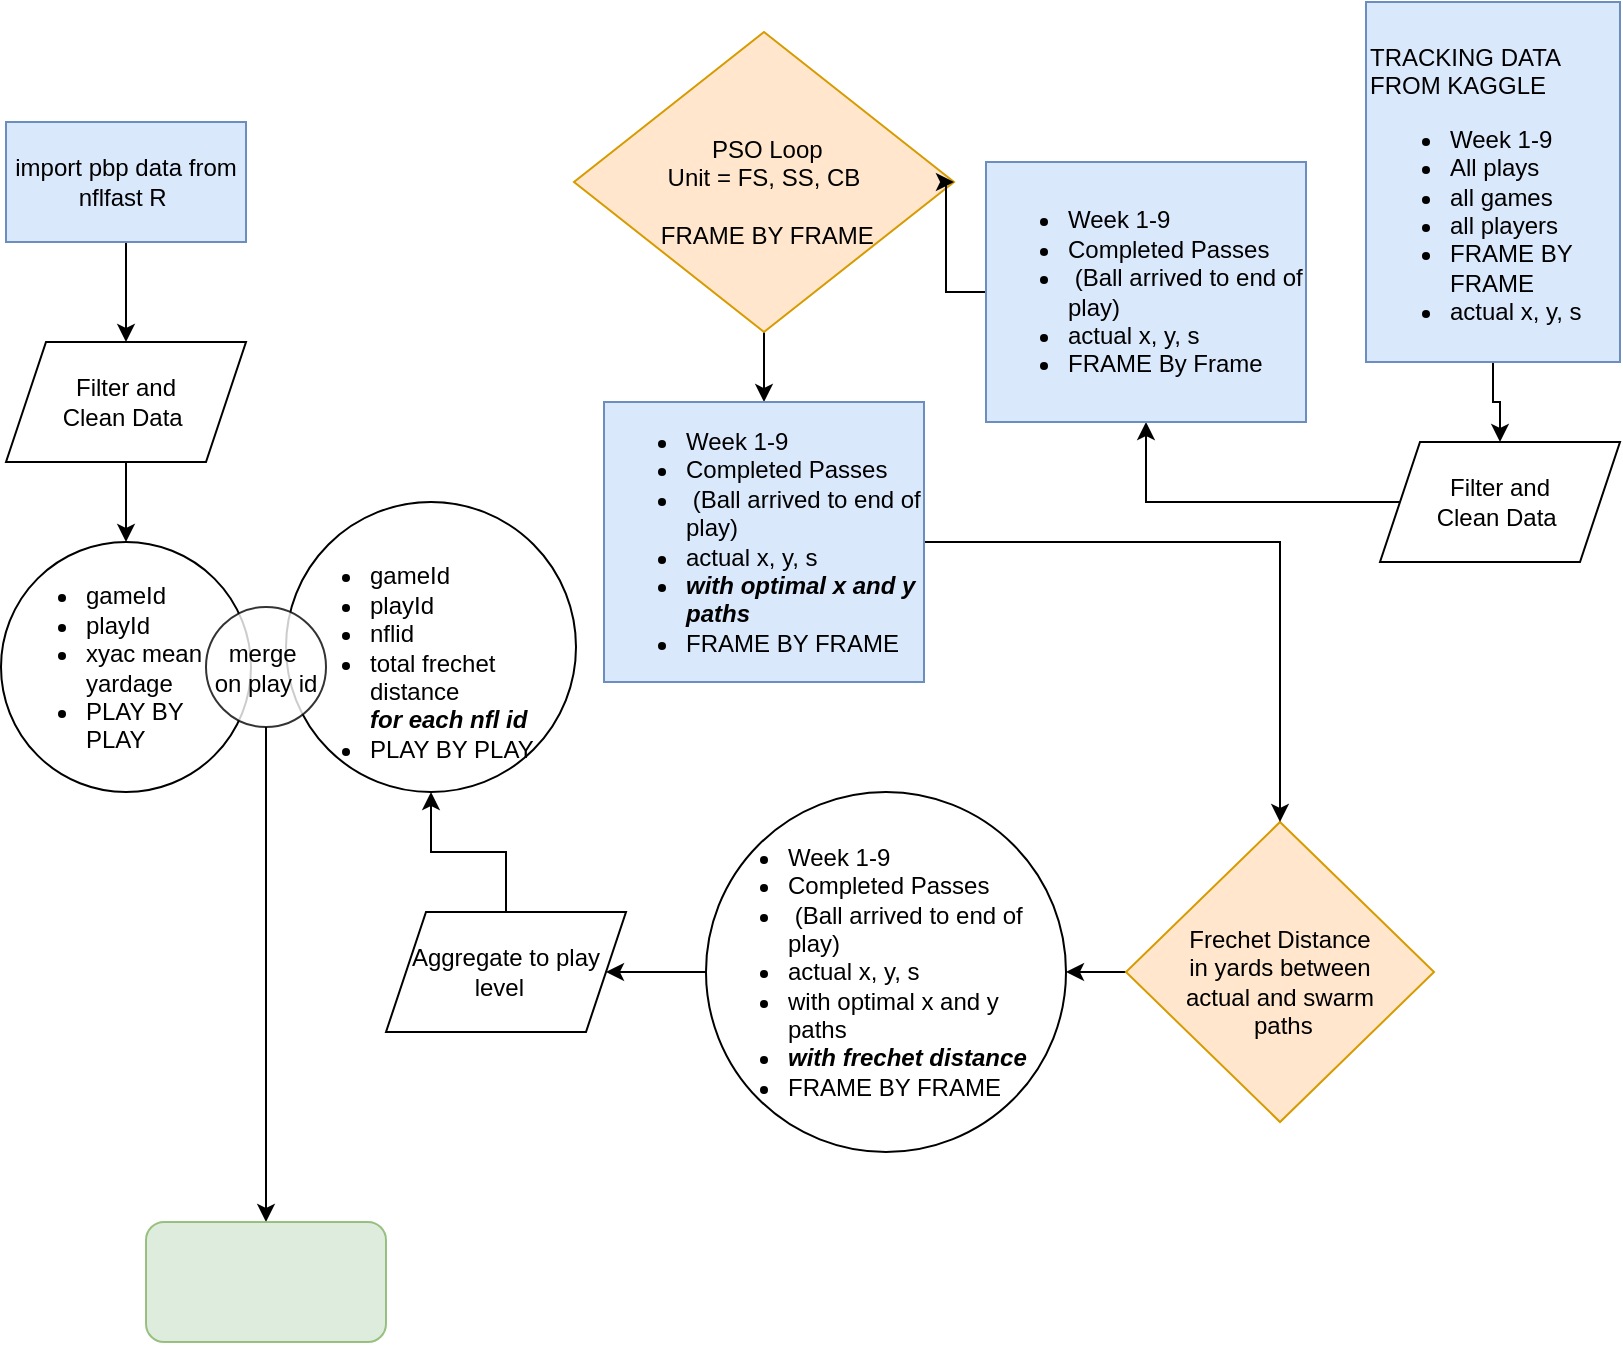 <mxfile version="22.1.16" type="github">
  <diagram id="C5RBs43oDa-KdzZeNtuy" name="Page-1">
    <mxGraphModel dx="701" dy="1955" grid="1" gridSize="10" guides="1" tooltips="1" connect="1" arrows="1" fold="1" page="1" pageScale="1" pageWidth="827" pageHeight="1169" math="0" shadow="0">
      <root>
        <mxCell id="WIyWlLk6GJQsqaUBKTNV-0" />
        <mxCell id="WIyWlLk6GJQsqaUBKTNV-1" parent="WIyWlLk6GJQsqaUBKTNV-0" />
        <mxCell id="5SzXvzlyFdVxs-1gDQvk-27" value="" style="edgeStyle=orthogonalEdgeStyle;rounded=0;orthogonalLoop=1;jettySize=auto;html=1;" edge="1" parent="WIyWlLk6GJQsqaUBKTNV-1" source="WIyWlLk6GJQsqaUBKTNV-6" target="5SzXvzlyFdVxs-1gDQvk-21">
          <mxGeometry relative="1" as="geometry" />
        </mxCell>
        <mxCell id="WIyWlLk6GJQsqaUBKTNV-6" value="&lt;br&gt;&amp;nbsp;PSO Loop&lt;br&gt;Unit = FS, SS, CB&lt;br&gt;&lt;br&gt;&amp;nbsp;FRAME BY FRAME" style="rhombus;whiteSpace=wrap;html=1;shadow=0;fontFamily=Helvetica;fontSize=12;align=center;strokeWidth=1;spacing=6;spacingTop=-4;fillColor=#ffe6cc;strokeColor=#d79b00;" parent="WIyWlLk6GJQsqaUBKTNV-1" vertex="1">
          <mxGeometry x="304" y="5" width="190" height="150" as="geometry" />
        </mxCell>
        <mxCell id="5SzXvzlyFdVxs-1gDQvk-26" value="" style="edgeStyle=orthogonalEdgeStyle;rounded=0;orthogonalLoop=1;jettySize=auto;html=1;" edge="1" parent="WIyWlLk6GJQsqaUBKTNV-1" source="WIyWlLk6GJQsqaUBKTNV-10" target="5SzXvzlyFdVxs-1gDQvk-23">
          <mxGeometry relative="1" as="geometry" />
        </mxCell>
        <mxCell id="WIyWlLk6GJQsqaUBKTNV-10" value="&lt;br&gt;Frechet Distance &lt;br&gt;in yards between &lt;br&gt;actual and swarm&lt;br&gt;&amp;nbsp;paths" style="rhombus;whiteSpace=wrap;html=1;shadow=0;fontFamily=Helvetica;fontSize=12;align=center;strokeWidth=1;spacing=6;spacingTop=-4;fillColor=#ffe6cc;strokeColor=#d79b00;" parent="WIyWlLk6GJQsqaUBKTNV-1" vertex="1">
          <mxGeometry x="580" y="400" width="154" height="150" as="geometry" />
        </mxCell>
        <mxCell id="5SzXvzlyFdVxs-1gDQvk-14" value="" style="edgeStyle=orthogonalEdgeStyle;rounded=0;orthogonalLoop=1;jettySize=auto;html=1;" edge="1" parent="WIyWlLk6GJQsqaUBKTNV-1" source="5SzXvzlyFdVxs-1gDQvk-4" target="5SzXvzlyFdVxs-1gDQvk-13">
          <mxGeometry relative="1" as="geometry" />
        </mxCell>
        <mxCell id="5SzXvzlyFdVxs-1gDQvk-4" value="&lt;br&gt;TRACKING DATA FROM KAGGLE&lt;br&gt;&lt;ul&gt;&lt;li style=&quot;&quot;&gt;Week 1-9&amp;nbsp;&lt;/li&gt;&lt;li style=&quot;&quot;&gt;All plays&amp;nbsp;&lt;/li&gt;&lt;li style=&quot;&quot;&gt;all games&amp;nbsp;&lt;/li&gt;&lt;li style=&quot;&quot;&gt;all players&lt;/li&gt;&lt;li style=&quot;&quot;&gt;FRAME BY FRAME&lt;/li&gt;&lt;li style=&quot;&quot;&gt;actual x, y, s&lt;/li&gt;&lt;/ul&gt;" style="rounded=0;whiteSpace=wrap;html=1;fillColor=#dae8fc;strokeColor=#6c8ebf;align=left;" vertex="1" parent="WIyWlLk6GJQsqaUBKTNV-1">
          <mxGeometry x="700" y="-10" width="127" height="180" as="geometry" />
        </mxCell>
        <mxCell id="5SzXvzlyFdVxs-1gDQvk-28" value="" style="edgeStyle=orthogonalEdgeStyle;rounded=0;orthogonalLoop=1;jettySize=auto;html=1;" edge="1" parent="WIyWlLk6GJQsqaUBKTNV-1" source="5SzXvzlyFdVxs-1gDQvk-13" target="5SzXvzlyFdVxs-1gDQvk-15">
          <mxGeometry relative="1" as="geometry" />
        </mxCell>
        <mxCell id="5SzXvzlyFdVxs-1gDQvk-13" value="Filter and &lt;br&gt;Clean Data&amp;nbsp;" style="shape=parallelogram;perimeter=parallelogramPerimeter;whiteSpace=wrap;html=1;fixedSize=1;rounded=0;" vertex="1" parent="WIyWlLk6GJQsqaUBKTNV-1">
          <mxGeometry x="707" y="210" width="120" height="60" as="geometry" />
        </mxCell>
        <mxCell id="5SzXvzlyFdVxs-1gDQvk-19" value="" style="edgeStyle=orthogonalEdgeStyle;rounded=0;orthogonalLoop=1;jettySize=auto;html=1;" edge="1" parent="WIyWlLk6GJQsqaUBKTNV-1" source="5SzXvzlyFdVxs-1gDQvk-15" target="WIyWlLk6GJQsqaUBKTNV-6">
          <mxGeometry relative="1" as="geometry" />
        </mxCell>
        <mxCell id="5SzXvzlyFdVxs-1gDQvk-15" value="&lt;ul style=&quot;border-color: var(--border-color);&quot;&gt;&lt;li style=&quot;border-color: var(--border-color); text-align: left;&quot;&gt;Week 1-9&lt;/li&gt;&lt;li style=&quot;border-color: var(--border-color); text-align: left;&quot;&gt;Completed Passes&lt;/li&gt;&lt;li style=&quot;border-color: var(--border-color); text-align: left;&quot;&gt;&amp;nbsp;(Ball arrived to end of play)&lt;/li&gt;&lt;li style=&quot;border-color: var(--border-color); text-align: left;&quot;&gt;actual x, y, s&lt;/li&gt;&lt;li style=&quot;border-color: var(--border-color); text-align: left;&quot;&gt;FRAME By Frame&lt;/li&gt;&lt;/ul&gt;" style="rounded=0;whiteSpace=wrap;html=1;fillColor=#dae8fc;strokeColor=#6c8ebf;" vertex="1" parent="WIyWlLk6GJQsqaUBKTNV-1">
          <mxGeometry x="510" y="70" width="160" height="130" as="geometry" />
        </mxCell>
        <mxCell id="5SzXvzlyFdVxs-1gDQvk-24" value="" style="edgeStyle=orthogonalEdgeStyle;rounded=0;orthogonalLoop=1;jettySize=auto;html=1;" edge="1" parent="WIyWlLk6GJQsqaUBKTNV-1" source="5SzXvzlyFdVxs-1gDQvk-21" target="WIyWlLk6GJQsqaUBKTNV-10">
          <mxGeometry relative="1" as="geometry" />
        </mxCell>
        <mxCell id="5SzXvzlyFdVxs-1gDQvk-21" value="&lt;ul style=&quot;border-color: var(--border-color);&quot;&gt;&lt;li style=&quot;border-color: var(--border-color); text-align: left;&quot;&gt;Week 1-9&lt;/li&gt;&lt;li style=&quot;border-color: var(--border-color); text-align: left;&quot;&gt;Completed Passes&lt;/li&gt;&lt;li style=&quot;border-color: var(--border-color); text-align: left;&quot;&gt;&amp;nbsp;(Ball arrived to end of play)&lt;/li&gt;&lt;li style=&quot;border-color: var(--border-color); text-align: left;&quot;&gt;actual x, y, s&lt;/li&gt;&lt;li style=&quot;border-color: var(--border-color); text-align: left;&quot;&gt;&lt;b style=&quot;border-color: var(--border-color); background-color: initial;&quot;&gt;&lt;i style=&quot;border-color: var(--border-color);&quot;&gt;with optimal x and y paths&lt;/i&gt;&lt;/b&gt;&lt;/li&gt;&lt;li style=&quot;border-color: var(--border-color); text-align: left;&quot;&gt;FRAME BY FRAME&lt;/li&gt;&lt;/ul&gt;" style="rounded=0;whiteSpace=wrap;html=1;fillColor=#dae8fc;strokeColor=#6c8ebf;" vertex="1" parent="WIyWlLk6GJQsqaUBKTNV-1">
          <mxGeometry x="319" y="190" width="160" height="140" as="geometry" />
        </mxCell>
        <mxCell id="5SzXvzlyFdVxs-1gDQvk-38" value="" style="edgeStyle=orthogonalEdgeStyle;rounded=0;orthogonalLoop=1;jettySize=auto;html=1;" edge="1" parent="WIyWlLk6GJQsqaUBKTNV-1" source="5SzXvzlyFdVxs-1gDQvk-23" target="5SzXvzlyFdVxs-1gDQvk-37">
          <mxGeometry relative="1" as="geometry" />
        </mxCell>
        <mxCell id="5SzXvzlyFdVxs-1gDQvk-23" value="&lt;ul&gt;&lt;li style=&quot;text-align: left;&quot;&gt;Week 1-9&lt;/li&gt;&lt;li style=&quot;text-align: left;&quot;&gt;Completed Passes&lt;/li&gt;&lt;li style=&quot;text-align: left;&quot;&gt;&amp;nbsp;(Ball arrived to end of play)&lt;/li&gt;&lt;li style=&quot;border-color: var(--border-color); text-align: left;&quot;&gt;actual x, y, s&lt;/li&gt;&lt;li style=&quot;text-align: left;&quot;&gt;&lt;span style=&quot;background-color: initial; border-color: var(--border-color);&quot;&gt;&lt;span style=&quot;border-color: var(--border-color);&quot;&gt;with optimal x and y paths&lt;/span&gt;&lt;/span&gt;&lt;br&gt;&lt;/li&gt;&lt;li style=&quot;text-align: left;&quot;&gt;&lt;b style=&quot;border-color: var(--border-color);&quot;&gt;&lt;i style=&quot;border-color: var(--border-color);&quot;&gt;with frechet distance&amp;nbsp;&lt;/i&gt;&lt;/b&gt;&lt;/li&gt;&lt;li style=&quot;text-align: left;&quot;&gt;&lt;span style=&quot;background-color: initial;&quot;&gt;FRAME BY FRAME&lt;/span&gt;&lt;br&gt;&lt;/li&gt;&lt;/ul&gt;" style="ellipse;whiteSpace=wrap;html=1;aspect=fixed;" vertex="1" parent="WIyWlLk6GJQsqaUBKTNV-1">
          <mxGeometry x="370" y="385" width="180" height="180" as="geometry" />
        </mxCell>
        <mxCell id="5SzXvzlyFdVxs-1gDQvk-36" value="" style="edgeStyle=orthogonalEdgeStyle;rounded=0;orthogonalLoop=1;jettySize=auto;html=1;" edge="1" parent="WIyWlLk6GJQsqaUBKTNV-1" source="5SzXvzlyFdVxs-1gDQvk-30" target="5SzXvzlyFdVxs-1gDQvk-31">
          <mxGeometry relative="1" as="geometry" />
        </mxCell>
        <mxCell id="5SzXvzlyFdVxs-1gDQvk-30" value="Filter and &lt;br&gt;Clean Data&amp;nbsp;" style="shape=parallelogram;perimeter=parallelogramPerimeter;whiteSpace=wrap;html=1;fixedSize=1;rounded=0;" vertex="1" parent="WIyWlLk6GJQsqaUBKTNV-1">
          <mxGeometry x="20" y="160" width="120" height="60" as="geometry" />
        </mxCell>
        <mxCell id="5SzXvzlyFdVxs-1gDQvk-31" value="&lt;ul&gt;&lt;li&gt;gameId&lt;/li&gt;&lt;li&gt;playId&lt;/li&gt;&lt;li&gt;xyac mean yardage&lt;/li&gt;&lt;li&gt;PLAY BY PLAY&amp;nbsp;&lt;/li&gt;&lt;/ul&gt;" style="ellipse;whiteSpace=wrap;html=1;aspect=fixed;align=left;" vertex="1" parent="WIyWlLk6GJQsqaUBKTNV-1">
          <mxGeometry x="17.5" y="260" width="125" height="125" as="geometry" />
        </mxCell>
        <mxCell id="5SzXvzlyFdVxs-1gDQvk-35" value="" style="edgeStyle=orthogonalEdgeStyle;rounded=0;orthogonalLoop=1;jettySize=auto;html=1;" edge="1" parent="WIyWlLk6GJQsqaUBKTNV-1" source="5SzXvzlyFdVxs-1gDQvk-33" target="5SzXvzlyFdVxs-1gDQvk-30">
          <mxGeometry relative="1" as="geometry" />
        </mxCell>
        <mxCell id="5SzXvzlyFdVxs-1gDQvk-33" value="import pbp data from nflfast R&amp;nbsp;" style="rounded=0;whiteSpace=wrap;html=1;fillColor=#dae8fc;strokeColor=#6c8ebf;" vertex="1" parent="WIyWlLk6GJQsqaUBKTNV-1">
          <mxGeometry x="20" y="50" width="120" height="60" as="geometry" />
        </mxCell>
        <mxCell id="5SzXvzlyFdVxs-1gDQvk-40" value="" style="edgeStyle=orthogonalEdgeStyle;rounded=0;orthogonalLoop=1;jettySize=auto;html=1;" edge="1" parent="WIyWlLk6GJQsqaUBKTNV-1" source="5SzXvzlyFdVxs-1gDQvk-37" target="5SzXvzlyFdVxs-1gDQvk-39">
          <mxGeometry relative="1" as="geometry" />
        </mxCell>
        <mxCell id="5SzXvzlyFdVxs-1gDQvk-37" value="Aggregate to play level&amp;nbsp;&amp;nbsp;" style="shape=parallelogram;perimeter=parallelogramPerimeter;whiteSpace=wrap;html=1;fixedSize=1;rounded=0;" vertex="1" parent="WIyWlLk6GJQsqaUBKTNV-1">
          <mxGeometry x="210" y="445" width="120" height="60" as="geometry" />
        </mxCell>
        <mxCell id="5SzXvzlyFdVxs-1gDQvk-39" value="&lt;div&gt;&lt;br&gt;&lt;/div&gt;&lt;ul&gt;&lt;li&gt;gameId&lt;/li&gt;&lt;li&gt;playId&lt;/li&gt;&lt;li&gt;nflid&lt;br&gt;&lt;/li&gt;&lt;li&gt;total frechet&amp;nbsp;&lt;br&gt;distance&amp;nbsp;&lt;br&gt;&lt;b style=&quot;background-color: initial;&quot;&gt;&lt;i&gt;for each nfl id&amp;nbsp;&lt;br&gt;&lt;/i&gt;&lt;/b&gt;&lt;/li&gt;&lt;li&gt;PLAY BY PLAY&amp;nbsp;&lt;/li&gt;&lt;/ul&gt;" style="ellipse;whiteSpace=wrap;html=1;aspect=fixed;align=left;" vertex="1" parent="WIyWlLk6GJQsqaUBKTNV-1">
          <mxGeometry x="160" y="240" width="145" height="145" as="geometry" />
        </mxCell>
        <mxCell id="5SzXvzlyFdVxs-1gDQvk-43" value="" style="edgeStyle=orthogonalEdgeStyle;rounded=0;orthogonalLoop=1;jettySize=auto;html=1;" edge="1" parent="WIyWlLk6GJQsqaUBKTNV-1" source="5SzXvzlyFdVxs-1gDQvk-41" target="5SzXvzlyFdVxs-1gDQvk-42">
          <mxGeometry relative="1" as="geometry" />
        </mxCell>
        <mxCell id="5SzXvzlyFdVxs-1gDQvk-41" value="merge&amp;nbsp;&lt;br&gt;on play id" style="ellipse;whiteSpace=wrap;html=1;aspect=fixed;opacity=80;" vertex="1" parent="WIyWlLk6GJQsqaUBKTNV-1">
          <mxGeometry x="120" y="292.5" width="60" height="60" as="geometry" />
        </mxCell>
        <mxCell id="5SzXvzlyFdVxs-1gDQvk-42" value="" style="rounded=1;whiteSpace=wrap;html=1;opacity=80;fillColor=#d5e8d4;strokeColor=#82b366;" vertex="1" parent="WIyWlLk6GJQsqaUBKTNV-1">
          <mxGeometry x="90" y="600" width="120" height="60" as="geometry" />
        </mxCell>
      </root>
    </mxGraphModel>
  </diagram>
</mxfile>
